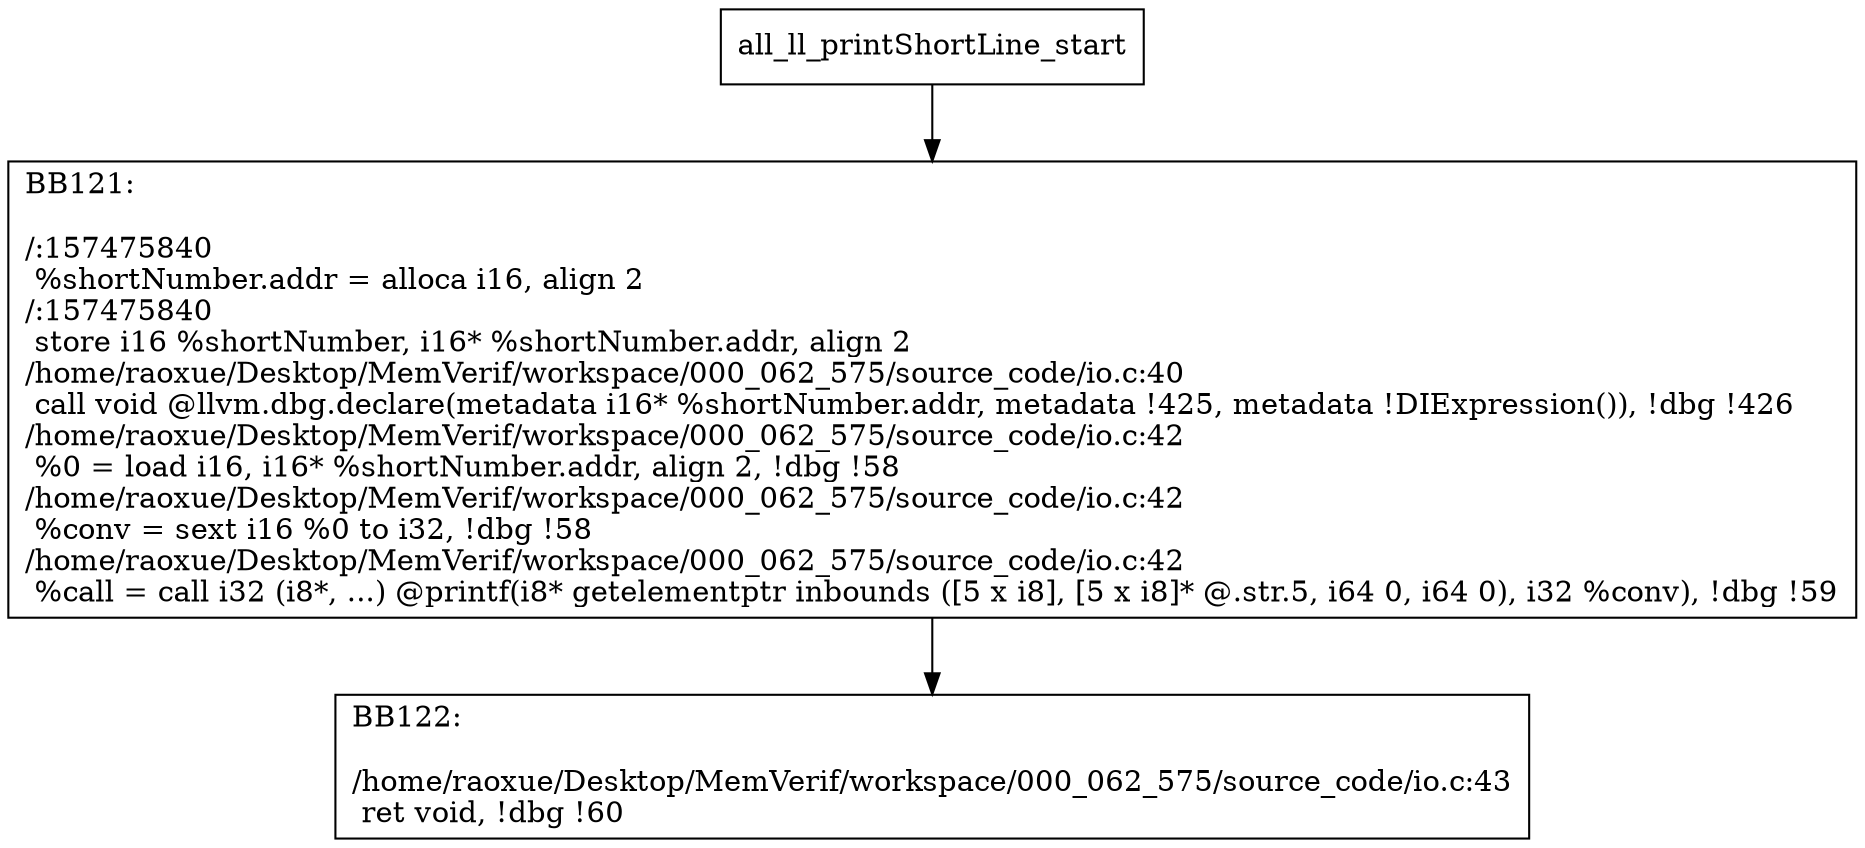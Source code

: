 digraph "CFG for'all_ll_printShortLine' function" {
	BBall_ll_printShortLine_start[shape=record,label="{all_ll_printShortLine_start}"];
	BBall_ll_printShortLine_start-> all_ll_printShortLineBB121;
	all_ll_printShortLineBB121 [shape=record, label="{BB121:\l\l/:157475840\l
  %shortNumber.addr = alloca i16, align 2\l
/:157475840\l
  store i16 %shortNumber, i16* %shortNumber.addr, align 2\l
/home/raoxue/Desktop/MemVerif/workspace/000_062_575/source_code/io.c:40\l
  call void @llvm.dbg.declare(metadata i16* %shortNumber.addr, metadata !425, metadata !DIExpression()), !dbg !426\l
/home/raoxue/Desktop/MemVerif/workspace/000_062_575/source_code/io.c:42\l
  %0 = load i16, i16* %shortNumber.addr, align 2, !dbg !58\l
/home/raoxue/Desktop/MemVerif/workspace/000_062_575/source_code/io.c:42\l
  %conv = sext i16 %0 to i32, !dbg !58\l
/home/raoxue/Desktop/MemVerif/workspace/000_062_575/source_code/io.c:42\l
  %call = call i32 (i8*, ...) @printf(i8* getelementptr inbounds ([5 x i8], [5 x i8]* @.str.5, i64 0, i64 0), i32 %conv), !dbg !59\l
}"];
	all_ll_printShortLineBB121-> all_ll_printShortLineBB122;
	all_ll_printShortLineBB122 [shape=record, label="{BB122:\l\l/home/raoxue/Desktop/MemVerif/workspace/000_062_575/source_code/io.c:43\l
  ret void, !dbg !60\l
}"];
}
